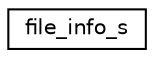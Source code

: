 digraph "Graphical Class Hierarchy"
{
  edge [fontname="Helvetica",fontsize="10",labelfontname="Helvetica",labelfontsize="10"];
  node [fontname="Helvetica",fontsize="10",shape=record];
  rankdir="LR";
  Node1 [label="file_info_s",height=0.2,width=0.4,color="black", fillcolor="white", style="filled",URL="$structfile__info__s.html"];
}
